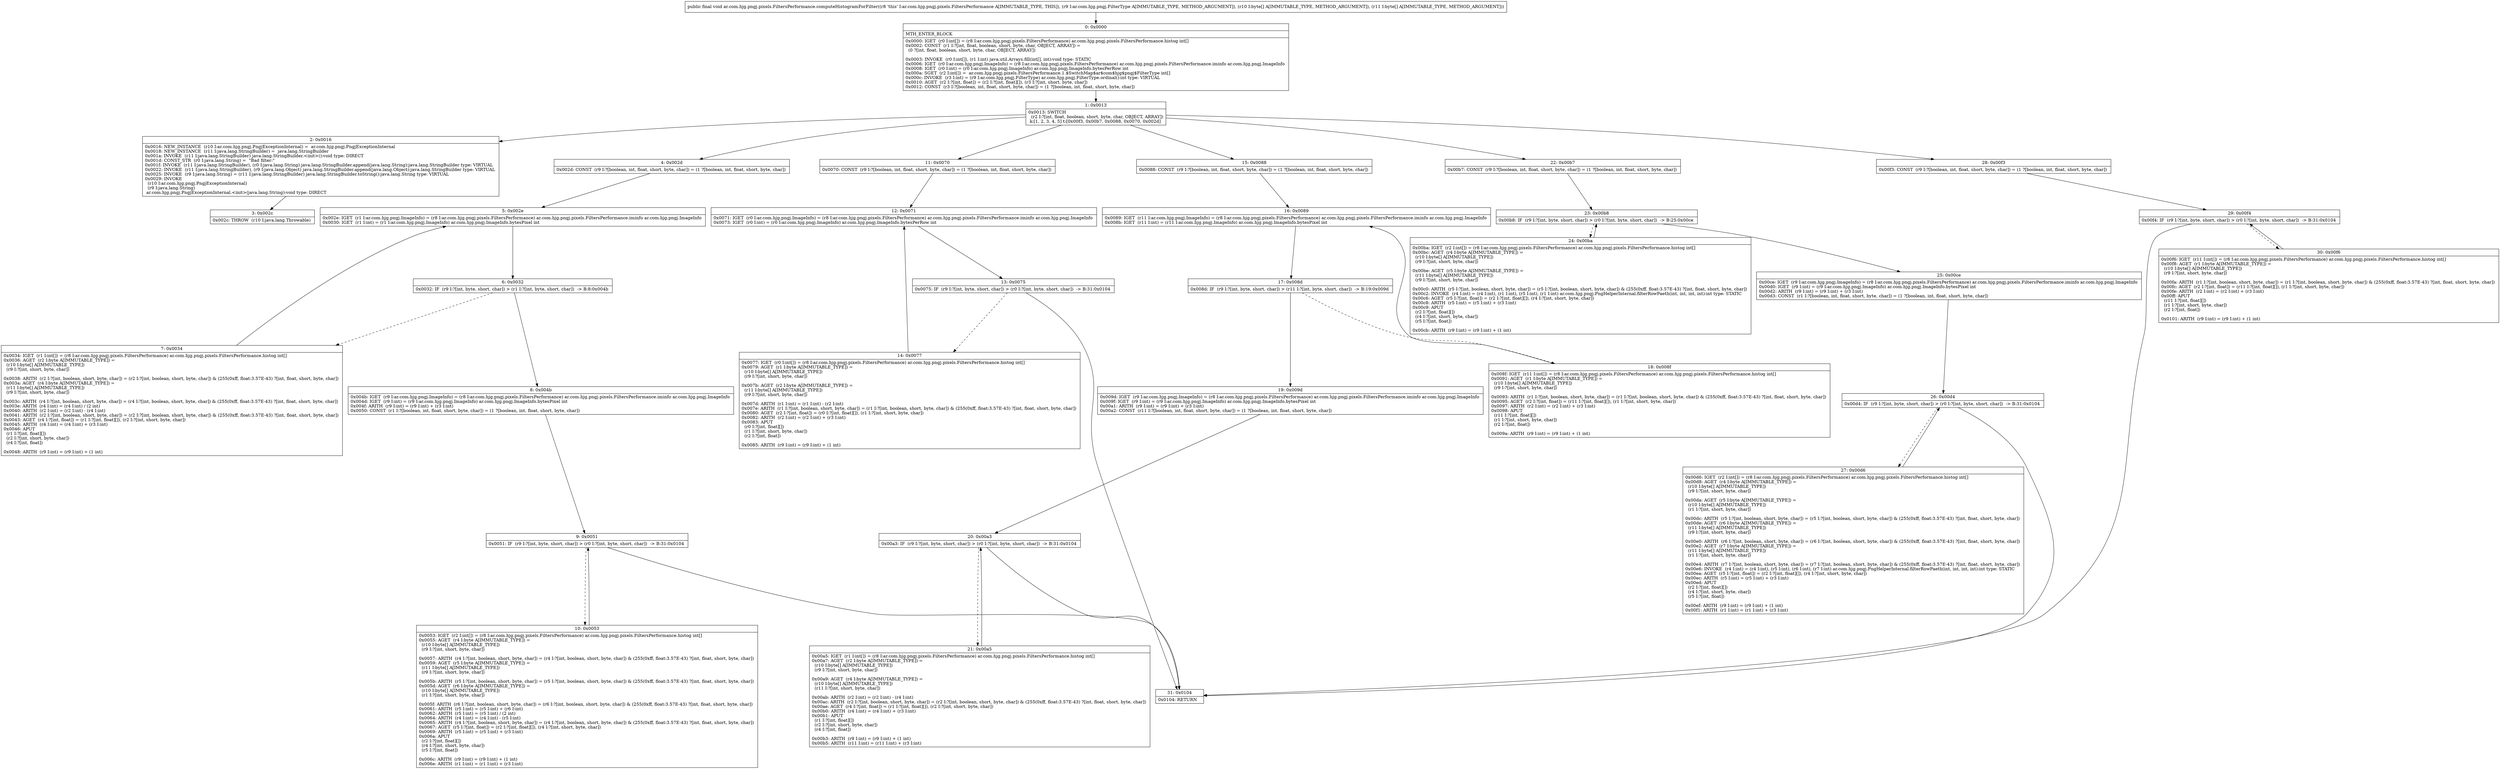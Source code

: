 digraph "CFG forar.com.hjg.pngj.pixels.FiltersPerformance.computeHistogramForFilter(Lar\/com\/hjg\/pngj\/FilterType;[B[B)V" {
Node_0 [shape=record,label="{0\:\ 0x0000|MTH_ENTER_BLOCK\l|0x0000: IGET  (r0 I:int[]) = (r8 I:ar.com.hjg.pngj.pixels.FiltersPerformance) ar.com.hjg.pngj.pixels.FiltersPerformance.histog int[] \l0x0002: CONST  (r1 I:?[int, float, boolean, short, byte, char, OBJECT, ARRAY]) = \l  (0 ?[int, float, boolean, short, byte, char, OBJECT, ARRAY])\l \l0x0003: INVOKE  (r0 I:int[]), (r1 I:int) java.util.Arrays.fill(int[], int):void type: STATIC \l0x0006: IGET  (r0 I:ar.com.hjg.pngj.ImageInfo) = (r8 I:ar.com.hjg.pngj.pixels.FiltersPerformance) ar.com.hjg.pngj.pixels.FiltersPerformance.iminfo ar.com.hjg.pngj.ImageInfo \l0x0008: IGET  (r0 I:int) = (r0 I:ar.com.hjg.pngj.ImageInfo) ar.com.hjg.pngj.ImageInfo.bytesPerRow int \l0x000a: SGET  (r2 I:int[]) =  ar.com.hjg.pngj.pixels.FiltersPerformance.1.$SwitchMap$ar$com$hjg$pngj$FilterType int[] \l0x000c: INVOKE  (r3 I:int) = (r9 I:ar.com.hjg.pngj.FilterType) ar.com.hjg.pngj.FilterType.ordinal():int type: VIRTUAL \l0x0010: AGET  (r2 I:?[int, float]) = (r2 I:?[int, float][]), (r3 I:?[int, short, byte, char]) \l0x0012: CONST  (r3 I:?[boolean, int, float, short, byte, char]) = (1 ?[boolean, int, float, short, byte, char]) \l}"];
Node_1 [shape=record,label="{1\:\ 0x0013|0x0013: SWITCH  \l  (r2 I:?[int, float, boolean, short, byte, char, OBJECT, ARRAY])\l k:[1, 2, 3, 4, 5] t:[0x00f3, 0x00b7, 0x0088, 0x0070, 0x002d] \l}"];
Node_2 [shape=record,label="{2\:\ 0x0016|0x0016: NEW_INSTANCE  (r10 I:ar.com.hjg.pngj.PngjExceptionInternal) =  ar.com.hjg.pngj.PngjExceptionInternal \l0x0018: NEW_INSTANCE  (r11 I:java.lang.StringBuilder) =  java.lang.StringBuilder \l0x001a: INVOKE  (r11 I:java.lang.StringBuilder) java.lang.StringBuilder.\<init\>():void type: DIRECT \l0x001d: CONST_STR  (r0 I:java.lang.String) =  \"Bad filter:\" \l0x001f: INVOKE  (r11 I:java.lang.StringBuilder), (r0 I:java.lang.String) java.lang.StringBuilder.append(java.lang.String):java.lang.StringBuilder type: VIRTUAL \l0x0022: INVOKE  (r11 I:java.lang.StringBuilder), (r9 I:java.lang.Object) java.lang.StringBuilder.append(java.lang.Object):java.lang.StringBuilder type: VIRTUAL \l0x0025: INVOKE  (r9 I:java.lang.String) = (r11 I:java.lang.StringBuilder) java.lang.StringBuilder.toString():java.lang.String type: VIRTUAL \l0x0029: INVOKE  \l  (r10 I:ar.com.hjg.pngj.PngjExceptionInternal)\l  (r9 I:java.lang.String)\l ar.com.hjg.pngj.PngjExceptionInternal.\<init\>(java.lang.String):void type: DIRECT \l}"];
Node_3 [shape=record,label="{3\:\ 0x002c|0x002c: THROW  (r10 I:java.lang.Throwable) \l}"];
Node_4 [shape=record,label="{4\:\ 0x002d|0x002d: CONST  (r9 I:?[boolean, int, float, short, byte, char]) = (1 ?[boolean, int, float, short, byte, char]) \l}"];
Node_5 [shape=record,label="{5\:\ 0x002e|0x002e: IGET  (r1 I:ar.com.hjg.pngj.ImageInfo) = (r8 I:ar.com.hjg.pngj.pixels.FiltersPerformance) ar.com.hjg.pngj.pixels.FiltersPerformance.iminfo ar.com.hjg.pngj.ImageInfo \l0x0030: IGET  (r1 I:int) = (r1 I:ar.com.hjg.pngj.ImageInfo) ar.com.hjg.pngj.ImageInfo.bytesPixel int \l}"];
Node_6 [shape=record,label="{6\:\ 0x0032|0x0032: IF  (r9 I:?[int, byte, short, char]) \> (r1 I:?[int, byte, short, char])  \-\> B:8:0x004b \l}"];
Node_7 [shape=record,label="{7\:\ 0x0034|0x0034: IGET  (r1 I:int[]) = (r8 I:ar.com.hjg.pngj.pixels.FiltersPerformance) ar.com.hjg.pngj.pixels.FiltersPerformance.histog int[] \l0x0036: AGET  (r2 I:byte A[IMMUTABLE_TYPE]) = \l  (r10 I:byte[] A[IMMUTABLE_TYPE])\l  (r9 I:?[int, short, byte, char])\l \l0x0038: ARITH  (r2 I:?[int, boolean, short, byte, char]) = (r2 I:?[int, boolean, short, byte, char]) & (255(0xff, float:3.57E\-43) ?[int, float, short, byte, char]) \l0x003a: AGET  (r4 I:byte A[IMMUTABLE_TYPE]) = \l  (r11 I:byte[] A[IMMUTABLE_TYPE])\l  (r9 I:?[int, short, byte, char])\l \l0x003c: ARITH  (r4 I:?[int, boolean, short, byte, char]) = (r4 I:?[int, boolean, short, byte, char]) & (255(0xff, float:3.57E\-43) ?[int, float, short, byte, char]) \l0x003e: ARITH  (r4 I:int) = (r4 I:int) \/ (2 int) \l0x0040: ARITH  (r2 I:int) = (r2 I:int) \- (r4 I:int) \l0x0041: ARITH  (r2 I:?[int, boolean, short, byte, char]) = (r2 I:?[int, boolean, short, byte, char]) & (255(0xff, float:3.57E\-43) ?[int, float, short, byte, char]) \l0x0043: AGET  (r4 I:?[int, float]) = (r1 I:?[int, float][]), (r2 I:?[int, short, byte, char]) \l0x0045: ARITH  (r4 I:int) = (r4 I:int) + (r3 I:int) \l0x0046: APUT  \l  (r1 I:?[int, float][])\l  (r2 I:?[int, short, byte, char])\l  (r4 I:?[int, float])\l \l0x0048: ARITH  (r9 I:int) = (r9 I:int) + (1 int) \l}"];
Node_8 [shape=record,label="{8\:\ 0x004b|0x004b: IGET  (r9 I:ar.com.hjg.pngj.ImageInfo) = (r8 I:ar.com.hjg.pngj.pixels.FiltersPerformance) ar.com.hjg.pngj.pixels.FiltersPerformance.iminfo ar.com.hjg.pngj.ImageInfo \l0x004d: IGET  (r9 I:int) = (r9 I:ar.com.hjg.pngj.ImageInfo) ar.com.hjg.pngj.ImageInfo.bytesPixel int \l0x004f: ARITH  (r9 I:int) = (r9 I:int) + (r3 I:int) \l0x0050: CONST  (r1 I:?[boolean, int, float, short, byte, char]) = (1 ?[boolean, int, float, short, byte, char]) \l}"];
Node_9 [shape=record,label="{9\:\ 0x0051|0x0051: IF  (r9 I:?[int, byte, short, char]) \> (r0 I:?[int, byte, short, char])  \-\> B:31:0x0104 \l}"];
Node_10 [shape=record,label="{10\:\ 0x0053|0x0053: IGET  (r2 I:int[]) = (r8 I:ar.com.hjg.pngj.pixels.FiltersPerformance) ar.com.hjg.pngj.pixels.FiltersPerformance.histog int[] \l0x0055: AGET  (r4 I:byte A[IMMUTABLE_TYPE]) = \l  (r10 I:byte[] A[IMMUTABLE_TYPE])\l  (r9 I:?[int, short, byte, char])\l \l0x0057: ARITH  (r4 I:?[int, boolean, short, byte, char]) = (r4 I:?[int, boolean, short, byte, char]) & (255(0xff, float:3.57E\-43) ?[int, float, short, byte, char]) \l0x0059: AGET  (r5 I:byte A[IMMUTABLE_TYPE]) = \l  (r11 I:byte[] A[IMMUTABLE_TYPE])\l  (r9 I:?[int, short, byte, char])\l \l0x005b: ARITH  (r5 I:?[int, boolean, short, byte, char]) = (r5 I:?[int, boolean, short, byte, char]) & (255(0xff, float:3.57E\-43) ?[int, float, short, byte, char]) \l0x005d: AGET  (r6 I:byte A[IMMUTABLE_TYPE]) = \l  (r10 I:byte[] A[IMMUTABLE_TYPE])\l  (r1 I:?[int, short, byte, char])\l \l0x005f: ARITH  (r6 I:?[int, boolean, short, byte, char]) = (r6 I:?[int, boolean, short, byte, char]) & (255(0xff, float:3.57E\-43) ?[int, float, short, byte, char]) \l0x0061: ARITH  (r5 I:int) = (r5 I:int) + (r6 I:int) \l0x0062: ARITH  (r5 I:int) = (r5 I:int) \/ (2 int) \l0x0064: ARITH  (r4 I:int) = (r4 I:int) \- (r5 I:int) \l0x0065: ARITH  (r4 I:?[int, boolean, short, byte, char]) = (r4 I:?[int, boolean, short, byte, char]) & (255(0xff, float:3.57E\-43) ?[int, float, short, byte, char]) \l0x0067: AGET  (r5 I:?[int, float]) = (r2 I:?[int, float][]), (r4 I:?[int, short, byte, char]) \l0x0069: ARITH  (r5 I:int) = (r5 I:int) + (r3 I:int) \l0x006a: APUT  \l  (r2 I:?[int, float][])\l  (r4 I:?[int, short, byte, char])\l  (r5 I:?[int, float])\l \l0x006c: ARITH  (r9 I:int) = (r9 I:int) + (1 int) \l0x006e: ARITH  (r1 I:int) = (r1 I:int) + (r3 I:int) \l}"];
Node_11 [shape=record,label="{11\:\ 0x0070|0x0070: CONST  (r9 I:?[boolean, int, float, short, byte, char]) = (1 ?[boolean, int, float, short, byte, char]) \l}"];
Node_12 [shape=record,label="{12\:\ 0x0071|0x0071: IGET  (r0 I:ar.com.hjg.pngj.ImageInfo) = (r8 I:ar.com.hjg.pngj.pixels.FiltersPerformance) ar.com.hjg.pngj.pixels.FiltersPerformance.iminfo ar.com.hjg.pngj.ImageInfo \l0x0073: IGET  (r0 I:int) = (r0 I:ar.com.hjg.pngj.ImageInfo) ar.com.hjg.pngj.ImageInfo.bytesPerRow int \l}"];
Node_13 [shape=record,label="{13\:\ 0x0075|0x0075: IF  (r9 I:?[int, byte, short, char]) \> (r0 I:?[int, byte, short, char])  \-\> B:31:0x0104 \l}"];
Node_14 [shape=record,label="{14\:\ 0x0077|0x0077: IGET  (r0 I:int[]) = (r8 I:ar.com.hjg.pngj.pixels.FiltersPerformance) ar.com.hjg.pngj.pixels.FiltersPerformance.histog int[] \l0x0079: AGET  (r1 I:byte A[IMMUTABLE_TYPE]) = \l  (r10 I:byte[] A[IMMUTABLE_TYPE])\l  (r9 I:?[int, short, byte, char])\l \l0x007b: AGET  (r2 I:byte A[IMMUTABLE_TYPE]) = \l  (r11 I:byte[] A[IMMUTABLE_TYPE])\l  (r9 I:?[int, short, byte, char])\l \l0x007d: ARITH  (r1 I:int) = (r1 I:int) \- (r2 I:int) \l0x007e: ARITH  (r1 I:?[int, boolean, short, byte, char]) = (r1 I:?[int, boolean, short, byte, char]) & (255(0xff, float:3.57E\-43) ?[int, float, short, byte, char]) \l0x0080: AGET  (r2 I:?[int, float]) = (r0 I:?[int, float][]), (r1 I:?[int, short, byte, char]) \l0x0082: ARITH  (r2 I:int) = (r2 I:int) + (r3 I:int) \l0x0083: APUT  \l  (r0 I:?[int, float][])\l  (r1 I:?[int, short, byte, char])\l  (r2 I:?[int, float])\l \l0x0085: ARITH  (r9 I:int) = (r9 I:int) + (1 int) \l}"];
Node_15 [shape=record,label="{15\:\ 0x0088|0x0088: CONST  (r9 I:?[boolean, int, float, short, byte, char]) = (1 ?[boolean, int, float, short, byte, char]) \l}"];
Node_16 [shape=record,label="{16\:\ 0x0089|0x0089: IGET  (r11 I:ar.com.hjg.pngj.ImageInfo) = (r8 I:ar.com.hjg.pngj.pixels.FiltersPerformance) ar.com.hjg.pngj.pixels.FiltersPerformance.iminfo ar.com.hjg.pngj.ImageInfo \l0x008b: IGET  (r11 I:int) = (r11 I:ar.com.hjg.pngj.ImageInfo) ar.com.hjg.pngj.ImageInfo.bytesPixel int \l}"];
Node_17 [shape=record,label="{17\:\ 0x008d|0x008d: IF  (r9 I:?[int, byte, short, char]) \> (r11 I:?[int, byte, short, char])  \-\> B:19:0x009d \l}"];
Node_18 [shape=record,label="{18\:\ 0x008f|0x008f: IGET  (r11 I:int[]) = (r8 I:ar.com.hjg.pngj.pixels.FiltersPerformance) ar.com.hjg.pngj.pixels.FiltersPerformance.histog int[] \l0x0091: AGET  (r1 I:byte A[IMMUTABLE_TYPE]) = \l  (r10 I:byte[] A[IMMUTABLE_TYPE])\l  (r9 I:?[int, short, byte, char])\l \l0x0093: ARITH  (r1 I:?[int, boolean, short, byte, char]) = (r1 I:?[int, boolean, short, byte, char]) & (255(0xff, float:3.57E\-43) ?[int, float, short, byte, char]) \l0x0095: AGET  (r2 I:?[int, float]) = (r11 I:?[int, float][]), (r1 I:?[int, short, byte, char]) \l0x0097: ARITH  (r2 I:int) = (r2 I:int) + (r3 I:int) \l0x0098: APUT  \l  (r11 I:?[int, float][])\l  (r1 I:?[int, short, byte, char])\l  (r2 I:?[int, float])\l \l0x009a: ARITH  (r9 I:int) = (r9 I:int) + (1 int) \l}"];
Node_19 [shape=record,label="{19\:\ 0x009d|0x009d: IGET  (r9 I:ar.com.hjg.pngj.ImageInfo) = (r8 I:ar.com.hjg.pngj.pixels.FiltersPerformance) ar.com.hjg.pngj.pixels.FiltersPerformance.iminfo ar.com.hjg.pngj.ImageInfo \l0x009f: IGET  (r9 I:int) = (r9 I:ar.com.hjg.pngj.ImageInfo) ar.com.hjg.pngj.ImageInfo.bytesPixel int \l0x00a1: ARITH  (r9 I:int) = (r9 I:int) + (r3 I:int) \l0x00a2: CONST  (r11 I:?[boolean, int, float, short, byte, char]) = (1 ?[boolean, int, float, short, byte, char]) \l}"];
Node_20 [shape=record,label="{20\:\ 0x00a3|0x00a3: IF  (r9 I:?[int, byte, short, char]) \> (r0 I:?[int, byte, short, char])  \-\> B:31:0x0104 \l}"];
Node_21 [shape=record,label="{21\:\ 0x00a5|0x00a5: IGET  (r1 I:int[]) = (r8 I:ar.com.hjg.pngj.pixels.FiltersPerformance) ar.com.hjg.pngj.pixels.FiltersPerformance.histog int[] \l0x00a7: AGET  (r2 I:byte A[IMMUTABLE_TYPE]) = \l  (r10 I:byte[] A[IMMUTABLE_TYPE])\l  (r9 I:?[int, short, byte, char])\l \l0x00a9: AGET  (r4 I:byte A[IMMUTABLE_TYPE]) = \l  (r10 I:byte[] A[IMMUTABLE_TYPE])\l  (r11 I:?[int, short, byte, char])\l \l0x00ab: ARITH  (r2 I:int) = (r2 I:int) \- (r4 I:int) \l0x00ac: ARITH  (r2 I:?[int, boolean, short, byte, char]) = (r2 I:?[int, boolean, short, byte, char]) & (255(0xff, float:3.57E\-43) ?[int, float, short, byte, char]) \l0x00ae: AGET  (r4 I:?[int, float]) = (r1 I:?[int, float][]), (r2 I:?[int, short, byte, char]) \l0x00b0: ARITH  (r4 I:int) = (r4 I:int) + (r3 I:int) \l0x00b1: APUT  \l  (r1 I:?[int, float][])\l  (r2 I:?[int, short, byte, char])\l  (r4 I:?[int, float])\l \l0x00b3: ARITH  (r9 I:int) = (r9 I:int) + (1 int) \l0x00b5: ARITH  (r11 I:int) = (r11 I:int) + (r3 I:int) \l}"];
Node_22 [shape=record,label="{22\:\ 0x00b7|0x00b7: CONST  (r9 I:?[boolean, int, float, short, byte, char]) = (1 ?[boolean, int, float, short, byte, char]) \l}"];
Node_23 [shape=record,label="{23\:\ 0x00b8|0x00b8: IF  (r9 I:?[int, byte, short, char]) \> (r0 I:?[int, byte, short, char])  \-\> B:25:0x00ce \l}"];
Node_24 [shape=record,label="{24\:\ 0x00ba|0x00ba: IGET  (r2 I:int[]) = (r8 I:ar.com.hjg.pngj.pixels.FiltersPerformance) ar.com.hjg.pngj.pixels.FiltersPerformance.histog int[] \l0x00bc: AGET  (r4 I:byte A[IMMUTABLE_TYPE]) = \l  (r10 I:byte[] A[IMMUTABLE_TYPE])\l  (r9 I:?[int, short, byte, char])\l \l0x00be: AGET  (r5 I:byte A[IMMUTABLE_TYPE]) = \l  (r11 I:byte[] A[IMMUTABLE_TYPE])\l  (r9 I:?[int, short, byte, char])\l \l0x00c0: ARITH  (r5 I:?[int, boolean, short, byte, char]) = (r5 I:?[int, boolean, short, byte, char]) & (255(0xff, float:3.57E\-43) ?[int, float, short, byte, char]) \l0x00c2: INVOKE  (r4 I:int) = (r4 I:int), (r1 I:int), (r5 I:int), (r1 I:int) ar.com.hjg.pngj.PngHelperInternal.filterRowPaeth(int, int, int, int):int type: STATIC \l0x00c6: AGET  (r5 I:?[int, float]) = (r2 I:?[int, float][]), (r4 I:?[int, short, byte, char]) \l0x00c8: ARITH  (r5 I:int) = (r5 I:int) + (r3 I:int) \l0x00c9: APUT  \l  (r2 I:?[int, float][])\l  (r4 I:?[int, short, byte, char])\l  (r5 I:?[int, float])\l \l0x00cb: ARITH  (r9 I:int) = (r9 I:int) + (1 int) \l}"];
Node_25 [shape=record,label="{25\:\ 0x00ce|0x00ce: IGET  (r9 I:ar.com.hjg.pngj.ImageInfo) = (r8 I:ar.com.hjg.pngj.pixels.FiltersPerformance) ar.com.hjg.pngj.pixels.FiltersPerformance.iminfo ar.com.hjg.pngj.ImageInfo \l0x00d0: IGET  (r9 I:int) = (r9 I:ar.com.hjg.pngj.ImageInfo) ar.com.hjg.pngj.ImageInfo.bytesPixel int \l0x00d2: ARITH  (r9 I:int) = (r9 I:int) + (r3 I:int) \l0x00d3: CONST  (r1 I:?[boolean, int, float, short, byte, char]) = (1 ?[boolean, int, float, short, byte, char]) \l}"];
Node_26 [shape=record,label="{26\:\ 0x00d4|0x00d4: IF  (r9 I:?[int, byte, short, char]) \> (r0 I:?[int, byte, short, char])  \-\> B:31:0x0104 \l}"];
Node_27 [shape=record,label="{27\:\ 0x00d6|0x00d6: IGET  (r2 I:int[]) = (r8 I:ar.com.hjg.pngj.pixels.FiltersPerformance) ar.com.hjg.pngj.pixels.FiltersPerformance.histog int[] \l0x00d8: AGET  (r4 I:byte A[IMMUTABLE_TYPE]) = \l  (r10 I:byte[] A[IMMUTABLE_TYPE])\l  (r9 I:?[int, short, byte, char])\l \l0x00da: AGET  (r5 I:byte A[IMMUTABLE_TYPE]) = \l  (r10 I:byte[] A[IMMUTABLE_TYPE])\l  (r1 I:?[int, short, byte, char])\l \l0x00dc: ARITH  (r5 I:?[int, boolean, short, byte, char]) = (r5 I:?[int, boolean, short, byte, char]) & (255(0xff, float:3.57E\-43) ?[int, float, short, byte, char]) \l0x00de: AGET  (r6 I:byte A[IMMUTABLE_TYPE]) = \l  (r11 I:byte[] A[IMMUTABLE_TYPE])\l  (r9 I:?[int, short, byte, char])\l \l0x00e0: ARITH  (r6 I:?[int, boolean, short, byte, char]) = (r6 I:?[int, boolean, short, byte, char]) & (255(0xff, float:3.57E\-43) ?[int, float, short, byte, char]) \l0x00e2: AGET  (r7 I:byte A[IMMUTABLE_TYPE]) = \l  (r11 I:byte[] A[IMMUTABLE_TYPE])\l  (r1 I:?[int, short, byte, char])\l \l0x00e4: ARITH  (r7 I:?[int, boolean, short, byte, char]) = (r7 I:?[int, boolean, short, byte, char]) & (255(0xff, float:3.57E\-43) ?[int, float, short, byte, char]) \l0x00e6: INVOKE  (r4 I:int) = (r4 I:int), (r5 I:int), (r6 I:int), (r7 I:int) ar.com.hjg.pngj.PngHelperInternal.filterRowPaeth(int, int, int, int):int type: STATIC \l0x00ea: AGET  (r5 I:?[int, float]) = (r2 I:?[int, float][]), (r4 I:?[int, short, byte, char]) \l0x00ec: ARITH  (r5 I:int) = (r5 I:int) + (r3 I:int) \l0x00ed: APUT  \l  (r2 I:?[int, float][])\l  (r4 I:?[int, short, byte, char])\l  (r5 I:?[int, float])\l \l0x00ef: ARITH  (r9 I:int) = (r9 I:int) + (1 int) \l0x00f1: ARITH  (r1 I:int) = (r1 I:int) + (r3 I:int) \l}"];
Node_28 [shape=record,label="{28\:\ 0x00f3|0x00f3: CONST  (r9 I:?[boolean, int, float, short, byte, char]) = (1 ?[boolean, int, float, short, byte, char]) \l}"];
Node_29 [shape=record,label="{29\:\ 0x00f4|0x00f4: IF  (r9 I:?[int, byte, short, char]) \> (r0 I:?[int, byte, short, char])  \-\> B:31:0x0104 \l}"];
Node_30 [shape=record,label="{30\:\ 0x00f6|0x00f6: IGET  (r11 I:int[]) = (r8 I:ar.com.hjg.pngj.pixels.FiltersPerformance) ar.com.hjg.pngj.pixels.FiltersPerformance.histog int[] \l0x00f8: AGET  (r1 I:byte A[IMMUTABLE_TYPE]) = \l  (r10 I:byte[] A[IMMUTABLE_TYPE])\l  (r9 I:?[int, short, byte, char])\l \l0x00fa: ARITH  (r1 I:?[int, boolean, short, byte, char]) = (r1 I:?[int, boolean, short, byte, char]) & (255(0xff, float:3.57E\-43) ?[int, float, short, byte, char]) \l0x00fc: AGET  (r2 I:?[int, float]) = (r11 I:?[int, float][]), (r1 I:?[int, short, byte, char]) \l0x00fe: ARITH  (r2 I:int) = (r2 I:int) + (r3 I:int) \l0x00ff: APUT  \l  (r11 I:?[int, float][])\l  (r1 I:?[int, short, byte, char])\l  (r2 I:?[int, float])\l \l0x0101: ARITH  (r9 I:int) = (r9 I:int) + (1 int) \l}"];
Node_31 [shape=record,label="{31\:\ 0x0104|0x0104: RETURN   \l}"];
MethodNode[shape=record,label="{public final void ar.com.hjg.pngj.pixels.FiltersPerformance.computeHistogramForFilter((r8 'this' I:ar.com.hjg.pngj.pixels.FiltersPerformance A[IMMUTABLE_TYPE, THIS]), (r9 I:ar.com.hjg.pngj.FilterType A[IMMUTABLE_TYPE, METHOD_ARGUMENT]), (r10 I:byte[] A[IMMUTABLE_TYPE, METHOD_ARGUMENT]), (r11 I:byte[] A[IMMUTABLE_TYPE, METHOD_ARGUMENT])) }"];
MethodNode -> Node_0;
Node_0 -> Node_1;
Node_1 -> Node_2;
Node_1 -> Node_4;
Node_1 -> Node_11;
Node_1 -> Node_15;
Node_1 -> Node_22;
Node_1 -> Node_28;
Node_2 -> Node_3;
Node_4 -> Node_5;
Node_5 -> Node_6;
Node_6 -> Node_7[style=dashed];
Node_6 -> Node_8;
Node_7 -> Node_5;
Node_8 -> Node_9;
Node_9 -> Node_10[style=dashed];
Node_9 -> Node_31;
Node_10 -> Node_9;
Node_11 -> Node_12;
Node_12 -> Node_13;
Node_13 -> Node_14[style=dashed];
Node_13 -> Node_31;
Node_14 -> Node_12;
Node_15 -> Node_16;
Node_16 -> Node_17;
Node_17 -> Node_18[style=dashed];
Node_17 -> Node_19;
Node_18 -> Node_16;
Node_19 -> Node_20;
Node_20 -> Node_21[style=dashed];
Node_20 -> Node_31;
Node_21 -> Node_20;
Node_22 -> Node_23;
Node_23 -> Node_24[style=dashed];
Node_23 -> Node_25;
Node_24 -> Node_23;
Node_25 -> Node_26;
Node_26 -> Node_27[style=dashed];
Node_26 -> Node_31;
Node_27 -> Node_26;
Node_28 -> Node_29;
Node_29 -> Node_30[style=dashed];
Node_29 -> Node_31;
Node_30 -> Node_29;
}

